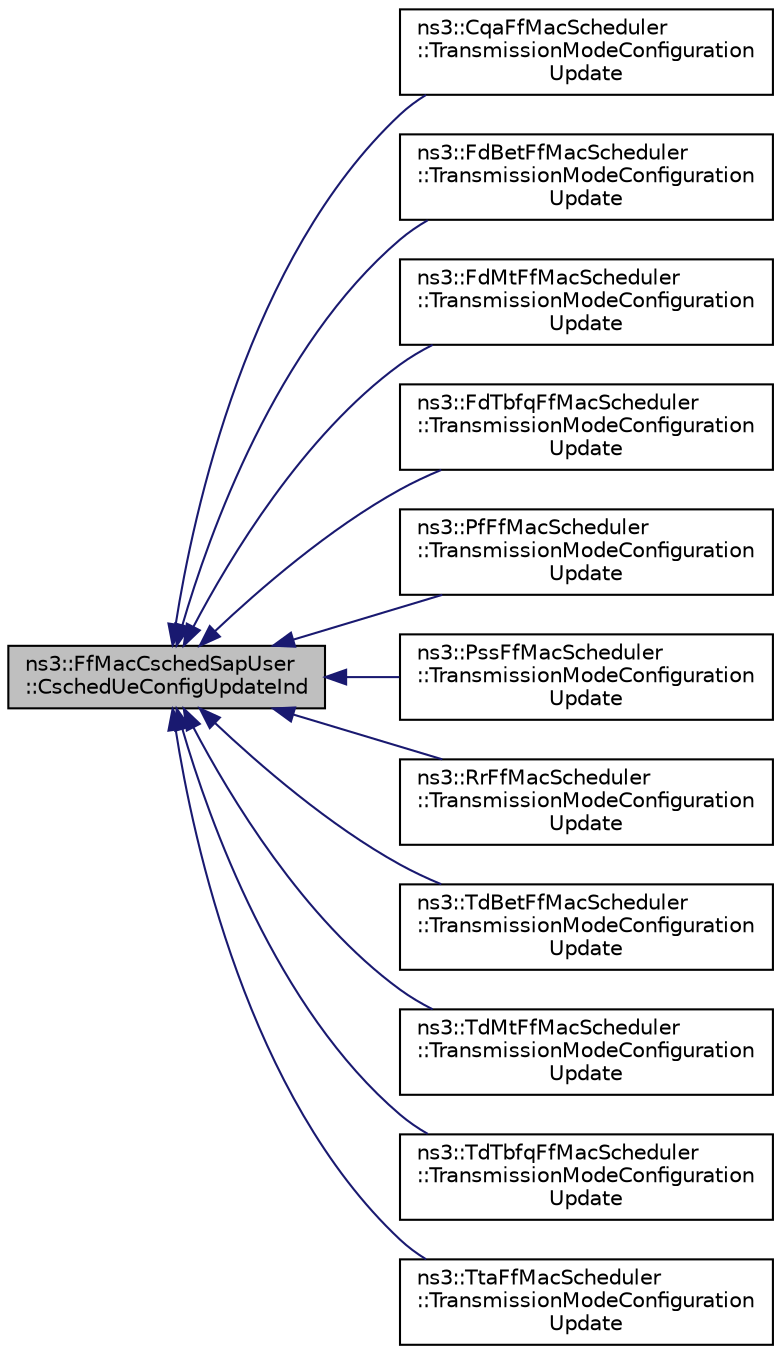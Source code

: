 digraph "ns3::FfMacCschedSapUser::CschedUeConfigUpdateInd"
{
  edge [fontname="Helvetica",fontsize="10",labelfontname="Helvetica",labelfontsize="10"];
  node [fontname="Helvetica",fontsize="10",shape=record];
  rankdir="LR";
  Node1 [label="ns3::FfMacCschedSapUser\l::CschedUeConfigUpdateInd",height=0.2,width=0.4,color="black", fillcolor="grey75", style="filled", fontcolor="black"];
  Node1 -> Node2 [dir="back",color="midnightblue",fontsize="10",style="solid"];
  Node2 [label="ns3::CqaFfMacScheduler\l::TransmissionModeConfiguration\lUpdate",height=0.2,width=0.4,color="black", fillcolor="white", style="filled",URL="$d7/d75/classns3_1_1CqaFfMacScheduler.html#afe30372c616909013b09657941963551"];
  Node1 -> Node3 [dir="back",color="midnightblue",fontsize="10",style="solid"];
  Node3 [label="ns3::FdBetFfMacScheduler\l::TransmissionModeConfiguration\lUpdate",height=0.2,width=0.4,color="black", fillcolor="white", style="filled",URL="$d0/ddf/classns3_1_1FdBetFfMacScheduler.html#a8bd5d04242320959e7cb33d3ac655154"];
  Node1 -> Node4 [dir="back",color="midnightblue",fontsize="10",style="solid"];
  Node4 [label="ns3::FdMtFfMacScheduler\l::TransmissionModeConfiguration\lUpdate",height=0.2,width=0.4,color="black", fillcolor="white", style="filled",URL="$dc/d16/classns3_1_1FdMtFfMacScheduler.html#a322c673bf7126ec4d3f25000598a5c9f"];
  Node1 -> Node5 [dir="back",color="midnightblue",fontsize="10",style="solid"];
  Node5 [label="ns3::FdTbfqFfMacScheduler\l::TransmissionModeConfiguration\lUpdate",height=0.2,width=0.4,color="black", fillcolor="white", style="filled",URL="$d7/db8/classns3_1_1FdTbfqFfMacScheduler.html#a8fa3d7ac241a7ebcdb0132790d2bde65"];
  Node1 -> Node6 [dir="back",color="midnightblue",fontsize="10",style="solid"];
  Node6 [label="ns3::PfFfMacScheduler\l::TransmissionModeConfiguration\lUpdate",height=0.2,width=0.4,color="black", fillcolor="white", style="filled",URL="$d3/de9/classns3_1_1PfFfMacScheduler.html#a1f5050d19fecb18a52f429ae7ec14964"];
  Node1 -> Node7 [dir="back",color="midnightblue",fontsize="10",style="solid"];
  Node7 [label="ns3::PssFfMacScheduler\l::TransmissionModeConfiguration\lUpdate",height=0.2,width=0.4,color="black", fillcolor="white", style="filled",URL="$d1/d8a/classns3_1_1PssFfMacScheduler.html#a8da9dee3a2925075c6c72104fd13f35a"];
  Node1 -> Node8 [dir="back",color="midnightblue",fontsize="10",style="solid"];
  Node8 [label="ns3::RrFfMacScheduler\l::TransmissionModeConfiguration\lUpdate",height=0.2,width=0.4,color="black", fillcolor="white", style="filled",URL="$d4/d44/classns3_1_1RrFfMacScheduler.html#ab676b4e13fbf1b6d4d7e22fb43663931"];
  Node1 -> Node9 [dir="back",color="midnightblue",fontsize="10",style="solid"];
  Node9 [label="ns3::TdBetFfMacScheduler\l::TransmissionModeConfiguration\lUpdate",height=0.2,width=0.4,color="black", fillcolor="white", style="filled",URL="$d5/dee/classns3_1_1TdBetFfMacScheduler.html#a981e22a0b062b0d0872d1f043072eaeb"];
  Node1 -> Node10 [dir="back",color="midnightblue",fontsize="10",style="solid"];
  Node10 [label="ns3::TdMtFfMacScheduler\l::TransmissionModeConfiguration\lUpdate",height=0.2,width=0.4,color="black", fillcolor="white", style="filled",URL="$d8/d55/classns3_1_1TdMtFfMacScheduler.html#a4a7e533cdbdcd63c563baf201afee0ec"];
  Node1 -> Node11 [dir="back",color="midnightblue",fontsize="10",style="solid"];
  Node11 [label="ns3::TdTbfqFfMacScheduler\l::TransmissionModeConfiguration\lUpdate",height=0.2,width=0.4,color="black", fillcolor="white", style="filled",URL="$de/d86/classns3_1_1TdTbfqFfMacScheduler.html#a891b790a6d5b1c87184caa73b5060c9e"];
  Node1 -> Node12 [dir="back",color="midnightblue",fontsize="10",style="solid"];
  Node12 [label="ns3::TtaFfMacScheduler\l::TransmissionModeConfiguration\lUpdate",height=0.2,width=0.4,color="black", fillcolor="white", style="filled",URL="$da/d46/classns3_1_1TtaFfMacScheduler.html#ab2e643d668582cd5254f283eda5281cc"];
}
